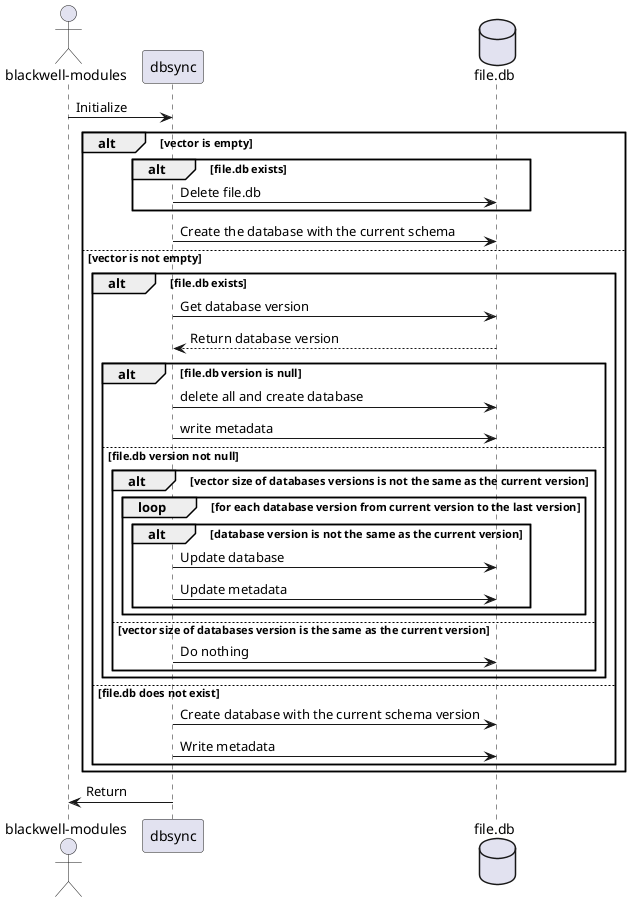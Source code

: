 ' Copyright (C) 2015, Blackwell Inc.
' Created by Blackwell, Inc. <info@blackwell.com>
' This program is free software; you can redistribute it and/or modify it under the terms of GPLv2


@startuml 001-sequence-initialization-with-persistence

actor "blackwell-modules" as module
participant "dbsync" as dbsync
database "file.db" as db

' The initialization uses a std::vector of std::string to store the queries
' The index 0 is the present version 1 of the database
' The index 1 is the present version 2 of the database
' The index n is the present version n+1 of the database
module -> dbsync: Initialize
alt vector is empty
    alt file.db exists
        dbsync -> db: Delete file.db
    end
    dbsync -> db: Create the database with the current schema
else vector is not empty
    ' Condition: If file.db exists and is not empty check the database version
    ' Condition: If file.db exists and is empty, create the database
    ' Condition: If file.db does not exist, create the database
    ' Condition: If the database version is not the same as the current version, update the database
    ' Condition: If the database version is the same as the current version, do nothing

    alt file.db exists
        dbsync->db: Get database version
        db-->dbsync: Return database version
        alt file.db version is null
            dbsync -> db: delete all and create database
            dbsync -> db: write metadata
        else file.db version not null
            alt vector size of databases versions is not the same as the current version
                loop for each database version from current version to the last version
                    alt database version is not the same as the current version
                        dbsync -> db: Update database
                        dbsync -> db: Update metadata
                    end
                end
            else vector size of databases version is the same as the current version
                dbsync -> db: Do nothing
            end
        end
    else file.db does not exist
        dbsync -> db: Create database with the current schema version
        dbsync -> db: Write metadata
    end
end

dbsync -> module: Return
@enduml

